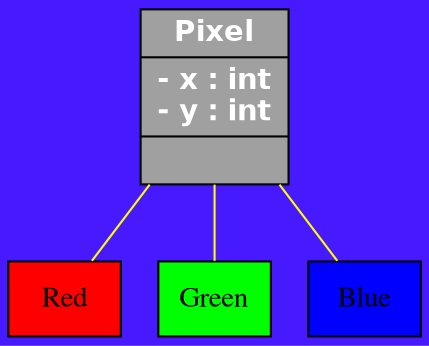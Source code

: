 #!/usr/local/bin/dot
#
# Class diagram 
# Generated by $Id$
#

digraph G {
	edge [fontname="Helvetica",fontsize=10,labelfontname="Helvetica",labelfontsize=10];
	node [fontname="Times",fontsize=10,shape=record];
	bgcolor=".7 .9 1";

	// Pixel
	c1 [label="{Pixel\n|- x : int\l- y : int\l|}", fontname="Helvetica-Bold", style=filled, fillcolor="#a0a0a0", fontcolor="white", fontsize=14.0];
	// Pixel composed Red
	c1 -> c2 [taillabel="", label="", headlabel="", fontname="Helvetica", fontcolor="black", fontsize=10.0, color="yellow", arrowhead=none, arrowtail=diamond];
	// Pixel composed Green
	c1 -> c3 [taillabel="", label="", headlabel="", fontname="Helvetica", fontcolor="black", fontsize=10.0, color="yellow", arrowhead=none, arrowtail=diamond];
	// Pixel composed Blue
	c1 -> c4 [taillabel="", label="", headlabel="", fontname="Helvetica", fontcolor="black", fontsize=10.0, color="yellow", arrowhead=none, arrowtail=diamond];
	// Red
	c2 [label="Red", fontname="Times", style=filled, fillcolor="red", fontcolor="black", fontsize=14.0];
	// Green
	c3 [label="Green", fontname="Times", style=filled, fillcolor="green", fontcolor="black", fontsize=14.0];
	// Blue
	c4 [label="Blue", fontname="Times", style=filled, fillcolor="blue", fontcolor="black", fontsize=14.0];
}

